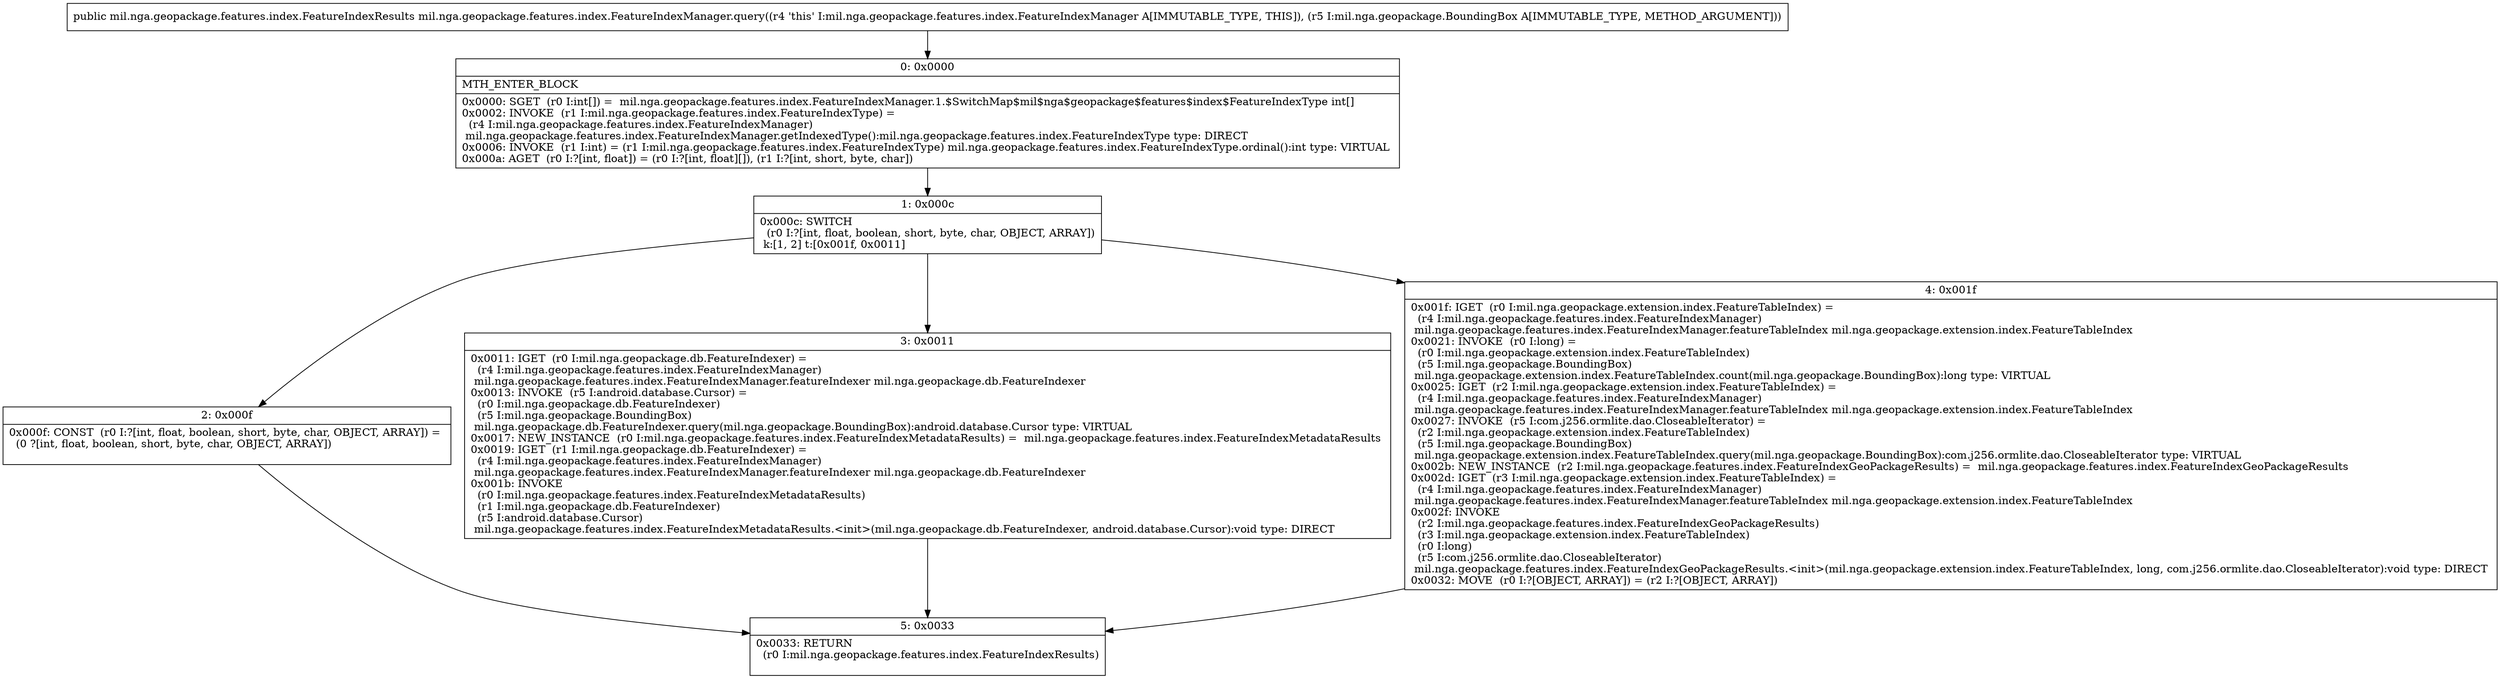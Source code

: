 digraph "CFG formil.nga.geopackage.features.index.FeatureIndexManager.query(Lmil\/nga\/geopackage\/BoundingBox;)Lmil\/nga\/geopackage\/features\/index\/FeatureIndexResults;" {
Node_0 [shape=record,label="{0\:\ 0x0000|MTH_ENTER_BLOCK\l|0x0000: SGET  (r0 I:int[]) =  mil.nga.geopackage.features.index.FeatureIndexManager.1.$SwitchMap$mil$nga$geopackage$features$index$FeatureIndexType int[] \l0x0002: INVOKE  (r1 I:mil.nga.geopackage.features.index.FeatureIndexType) = \l  (r4 I:mil.nga.geopackage.features.index.FeatureIndexManager)\l mil.nga.geopackage.features.index.FeatureIndexManager.getIndexedType():mil.nga.geopackage.features.index.FeatureIndexType type: DIRECT \l0x0006: INVOKE  (r1 I:int) = (r1 I:mil.nga.geopackage.features.index.FeatureIndexType) mil.nga.geopackage.features.index.FeatureIndexType.ordinal():int type: VIRTUAL \l0x000a: AGET  (r0 I:?[int, float]) = (r0 I:?[int, float][]), (r1 I:?[int, short, byte, char]) \l}"];
Node_1 [shape=record,label="{1\:\ 0x000c|0x000c: SWITCH  \l  (r0 I:?[int, float, boolean, short, byte, char, OBJECT, ARRAY])\l k:[1, 2] t:[0x001f, 0x0011] \l}"];
Node_2 [shape=record,label="{2\:\ 0x000f|0x000f: CONST  (r0 I:?[int, float, boolean, short, byte, char, OBJECT, ARRAY]) = \l  (0 ?[int, float, boolean, short, byte, char, OBJECT, ARRAY])\l \l}"];
Node_3 [shape=record,label="{3\:\ 0x0011|0x0011: IGET  (r0 I:mil.nga.geopackage.db.FeatureIndexer) = \l  (r4 I:mil.nga.geopackage.features.index.FeatureIndexManager)\l mil.nga.geopackage.features.index.FeatureIndexManager.featureIndexer mil.nga.geopackage.db.FeatureIndexer \l0x0013: INVOKE  (r5 I:android.database.Cursor) = \l  (r0 I:mil.nga.geopackage.db.FeatureIndexer)\l  (r5 I:mil.nga.geopackage.BoundingBox)\l mil.nga.geopackage.db.FeatureIndexer.query(mil.nga.geopackage.BoundingBox):android.database.Cursor type: VIRTUAL \l0x0017: NEW_INSTANCE  (r0 I:mil.nga.geopackage.features.index.FeatureIndexMetadataResults) =  mil.nga.geopackage.features.index.FeatureIndexMetadataResults \l0x0019: IGET  (r1 I:mil.nga.geopackage.db.FeatureIndexer) = \l  (r4 I:mil.nga.geopackage.features.index.FeatureIndexManager)\l mil.nga.geopackage.features.index.FeatureIndexManager.featureIndexer mil.nga.geopackage.db.FeatureIndexer \l0x001b: INVOKE  \l  (r0 I:mil.nga.geopackage.features.index.FeatureIndexMetadataResults)\l  (r1 I:mil.nga.geopackage.db.FeatureIndexer)\l  (r5 I:android.database.Cursor)\l mil.nga.geopackage.features.index.FeatureIndexMetadataResults.\<init\>(mil.nga.geopackage.db.FeatureIndexer, android.database.Cursor):void type: DIRECT \l}"];
Node_4 [shape=record,label="{4\:\ 0x001f|0x001f: IGET  (r0 I:mil.nga.geopackage.extension.index.FeatureTableIndex) = \l  (r4 I:mil.nga.geopackage.features.index.FeatureIndexManager)\l mil.nga.geopackage.features.index.FeatureIndexManager.featureTableIndex mil.nga.geopackage.extension.index.FeatureTableIndex \l0x0021: INVOKE  (r0 I:long) = \l  (r0 I:mil.nga.geopackage.extension.index.FeatureTableIndex)\l  (r5 I:mil.nga.geopackage.BoundingBox)\l mil.nga.geopackage.extension.index.FeatureTableIndex.count(mil.nga.geopackage.BoundingBox):long type: VIRTUAL \l0x0025: IGET  (r2 I:mil.nga.geopackage.extension.index.FeatureTableIndex) = \l  (r4 I:mil.nga.geopackage.features.index.FeatureIndexManager)\l mil.nga.geopackage.features.index.FeatureIndexManager.featureTableIndex mil.nga.geopackage.extension.index.FeatureTableIndex \l0x0027: INVOKE  (r5 I:com.j256.ormlite.dao.CloseableIterator) = \l  (r2 I:mil.nga.geopackage.extension.index.FeatureTableIndex)\l  (r5 I:mil.nga.geopackage.BoundingBox)\l mil.nga.geopackage.extension.index.FeatureTableIndex.query(mil.nga.geopackage.BoundingBox):com.j256.ormlite.dao.CloseableIterator type: VIRTUAL \l0x002b: NEW_INSTANCE  (r2 I:mil.nga.geopackage.features.index.FeatureIndexGeoPackageResults) =  mil.nga.geopackage.features.index.FeatureIndexGeoPackageResults \l0x002d: IGET  (r3 I:mil.nga.geopackage.extension.index.FeatureTableIndex) = \l  (r4 I:mil.nga.geopackage.features.index.FeatureIndexManager)\l mil.nga.geopackage.features.index.FeatureIndexManager.featureTableIndex mil.nga.geopackage.extension.index.FeatureTableIndex \l0x002f: INVOKE  \l  (r2 I:mil.nga.geopackage.features.index.FeatureIndexGeoPackageResults)\l  (r3 I:mil.nga.geopackage.extension.index.FeatureTableIndex)\l  (r0 I:long)\l  (r5 I:com.j256.ormlite.dao.CloseableIterator)\l mil.nga.geopackage.features.index.FeatureIndexGeoPackageResults.\<init\>(mil.nga.geopackage.extension.index.FeatureTableIndex, long, com.j256.ormlite.dao.CloseableIterator):void type: DIRECT \l0x0032: MOVE  (r0 I:?[OBJECT, ARRAY]) = (r2 I:?[OBJECT, ARRAY]) \l}"];
Node_5 [shape=record,label="{5\:\ 0x0033|0x0033: RETURN  \l  (r0 I:mil.nga.geopackage.features.index.FeatureIndexResults)\l \l}"];
MethodNode[shape=record,label="{public mil.nga.geopackage.features.index.FeatureIndexResults mil.nga.geopackage.features.index.FeatureIndexManager.query((r4 'this' I:mil.nga.geopackage.features.index.FeatureIndexManager A[IMMUTABLE_TYPE, THIS]), (r5 I:mil.nga.geopackage.BoundingBox A[IMMUTABLE_TYPE, METHOD_ARGUMENT])) }"];
MethodNode -> Node_0;
Node_0 -> Node_1;
Node_1 -> Node_2;
Node_1 -> Node_3;
Node_1 -> Node_4;
Node_2 -> Node_5;
Node_3 -> Node_5;
Node_4 -> Node_5;
}

